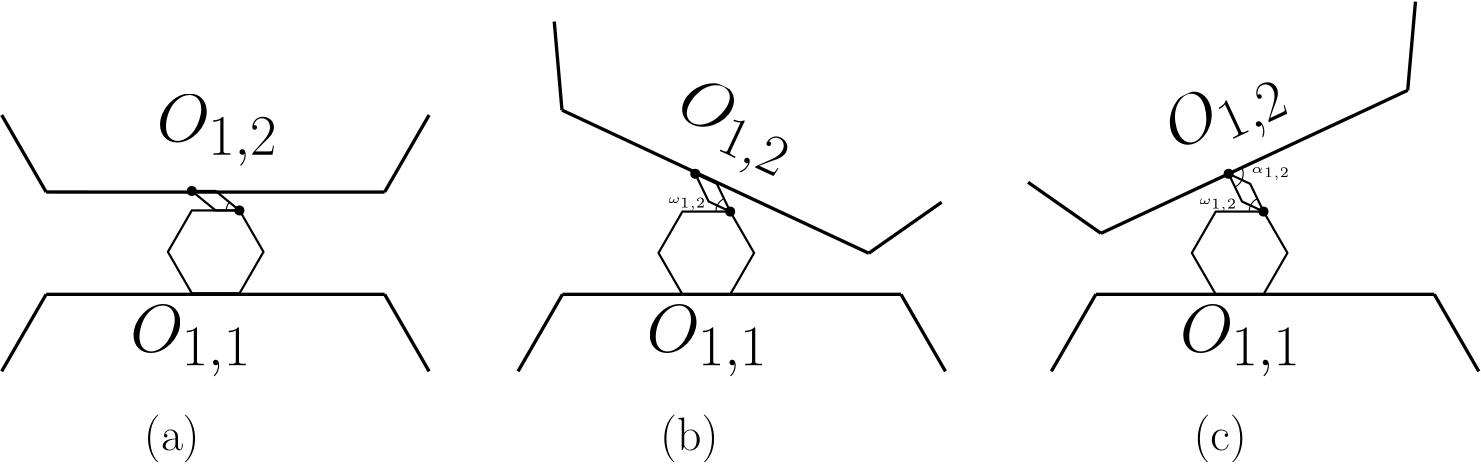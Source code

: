 <?xml version="1.0"?>
<!DOCTYPE ipe SYSTEM "ipe.dtd">
<ipe version="70107" creator="Ipe 7.2.2">
<info created="D:20160709162510" modified="D:20160718202149"/>
<ipestyle name="basic">
<symbol name="arrow/arc(spx)">
<path stroke="sym-stroke" fill="sym-stroke" pen="sym-pen">
0 0 m
-1 0.333 l
-1 -0.333 l
h
</path>
</symbol>
<symbol name="arrow/farc(spx)">
<path stroke="sym-stroke" fill="white" pen="sym-pen">
0 0 m
-1 0.333 l
-1 -0.333 l
h
</path>
</symbol>
<symbol name="arrow/ptarc(spx)">
<path stroke="sym-stroke" fill="sym-stroke" pen="sym-pen">
0 0 m
-1 0.333 l
-0.8 0 l
-1 -0.333 l
h
</path>
</symbol>
<symbol name="arrow/fptarc(spx)">
<path stroke="sym-stroke" fill="white" pen="sym-pen">
0 0 m
-1 0.333 l
-0.8 0 l
-1 -0.333 l
h
</path>
</symbol>
<symbol name="mark/circle(sx)" transformations="translations">
<path fill="sym-stroke">
0.6 0 0 0.6 0 0 e
0.4 0 0 0.4 0 0 e
</path>
</symbol>
<symbol name="mark/disk(sx)" transformations="translations">
<path fill="sym-stroke">
0.6 0 0 0.6 0 0 e
</path>
</symbol>
<symbol name="mark/fdisk(sfx)" transformations="translations">
<group>
<path fill="sym-fill">
0.5 0 0 0.5 0 0 e
</path>
<path fill="sym-stroke" fillrule="eofill">
0.6 0 0 0.6 0 0 e
0.4 0 0 0.4 0 0 e
</path>
</group>
</symbol>
<symbol name="mark/box(sx)" transformations="translations">
<path fill="sym-stroke" fillrule="eofill">
-0.6 -0.6 m
0.6 -0.6 l
0.6 0.6 l
-0.6 0.6 l
h
-0.4 -0.4 m
0.4 -0.4 l
0.4 0.4 l
-0.4 0.4 l
h
</path>
</symbol>
<symbol name="mark/square(sx)" transformations="translations">
<path fill="sym-stroke">
-0.6 -0.6 m
0.6 -0.6 l
0.6 0.6 l
-0.6 0.6 l
h
</path>
</symbol>
<symbol name="mark/fsquare(sfx)" transformations="translations">
<group>
<path fill="sym-fill">
-0.5 -0.5 m
0.5 -0.5 l
0.5 0.5 l
-0.5 0.5 l
h
</path>
<path fill="sym-stroke" fillrule="eofill">
-0.6 -0.6 m
0.6 -0.6 l
0.6 0.6 l
-0.6 0.6 l
h
-0.4 -0.4 m
0.4 -0.4 l
0.4 0.4 l
-0.4 0.4 l
h
</path>
</group>
</symbol>
<symbol name="mark/cross(sx)" transformations="translations">
<group>
<path fill="sym-stroke">
-0.43 -0.57 m
0.57 0.43 l
0.43 0.57 l
-0.57 -0.43 l
h
</path>
<path fill="sym-stroke">
-0.43 0.57 m
0.57 -0.43 l
0.43 -0.57 l
-0.57 0.43 l
h
</path>
</group>
</symbol>
<symbol name="arrow/fnormal(spx)">
<path stroke="sym-stroke" fill="white" pen="sym-pen">
0 0 m
-1 0.333 l
-1 -0.333 l
h
</path>
</symbol>
<symbol name="arrow/pointed(spx)">
<path stroke="sym-stroke" fill="sym-stroke" pen="sym-pen">
0 0 m
-1 0.333 l
-0.8 0 l
-1 -0.333 l
h
</path>
</symbol>
<symbol name="arrow/fpointed(spx)">
<path stroke="sym-stroke" fill="white" pen="sym-pen">
0 0 m
-1 0.333 l
-0.8 0 l
-1 -0.333 l
h
</path>
</symbol>
<symbol name="arrow/linear(spx)">
<path stroke="sym-stroke" pen="sym-pen">
-1 0.333 m
0 0 l
-1 -0.333 l
</path>
</symbol>
<symbol name="arrow/fdouble(spx)">
<path stroke="sym-stroke" fill="white" pen="sym-pen">
0 0 m
-1 0.333 l
-1 -0.333 l
h
-1 0 m
-2 0.333 l
-2 -0.333 l
h
</path>
</symbol>
<symbol name="arrow/double(spx)">
<path stroke="sym-stroke" fill="sym-stroke" pen="sym-pen">
0 0 m
-1 0.333 l
-1 -0.333 l
h
-1 0 m
-2 0.333 l
-2 -0.333 l
h
</path>
</symbol>
<pen name="heavier" value="0.8"/>
<pen name="fat" value="1.2"/>
<pen name="ultrafat" value="2"/>
<symbolsize name="large" value="5"/>
<symbolsize name="small" value="2"/>
<symbolsize name="tiny" value="1.1"/>
<arrowsize name="large" value="10"/>
<arrowsize name="small" value="5"/>
<arrowsize name="tiny" value="3"/>
<color name="red" value="1 0 0"/>
<color name="green" value="0 1 0"/>
<color name="blue" value="0 0 1"/>
<color name="yellow" value="1 1 0"/>
<color name="orange" value="1 0.647 0"/>
<color name="gold" value="1 0.843 0"/>
<color name="purple" value="0.627 0.125 0.941"/>
<color name="gray" value="0.745"/>
<color name="brown" value="0.647 0.165 0.165"/>
<color name="navy" value="0 0 0.502"/>
<color name="pink" value="1 0.753 0.796"/>
<color name="seagreen" value="0.18 0.545 0.341"/>
<color name="turquoise" value="0.251 0.878 0.816"/>
<color name="violet" value="0.933 0.51 0.933"/>
<color name="darkblue" value="0 0 0.545"/>
<color name="darkcyan" value="0 0.545 0.545"/>
<color name="darkgray" value="0.663"/>
<color name="darkgreen" value="0 0.392 0"/>
<color name="darkmagenta" value="0.545 0 0.545"/>
<color name="darkorange" value="1 0.549 0"/>
<color name="darkred" value="0.545 0 0"/>
<color name="lightblue" value="0.678 0.847 0.902"/>
<color name="lightcyan" value="0.878 1 1"/>
<color name="lightgray" value="0.827"/>
<color name="lightgreen" value="0.565 0.933 0.565"/>
<color name="lightyellow" value="1 1 0.878"/>
<dashstyle name="dashed" value="[4] 0"/>
<dashstyle name="dotted" value="[1 3] 0"/>
<dashstyle name="dash dotted" value="[4 2 1 2] 0"/>
<dashstyle name="dash dot dotted" value="[4 2 1 2 1 2] 0"/>
<textsize name="large" value="\large"/>
<textsize name="Large" value="\Large"/>
<textsize name="LARGE" value="\LARGE"/>
<textsize name="huge" value="\huge"/>
<textsize name="Huge" value="\Huge"/>
<textsize name="small" value="\small"/>
<textsize name="footnote" value="\footnotesize"/>
<textsize name="tiny" value="\tiny"/>
<textstyle name="center" begin="\begin{center}" end="\end{center}"/>
<textstyle name="itemize" begin="\begin{itemize}" end="\end{itemize}"/>
<textstyle name="item" begin="\begin{itemize}\item{}" end="\end{itemize}"/>
<gridsize name="4 pts" value="4"/>
<gridsize name="8 pts (~3 mm)" value="8"/>
<gridsize name="16 pts (~6 mm)" value="16"/>
<gridsize name="32 pts (~12 mm)" value="32"/>
<gridsize name="10 pts (~3.5 mm)" value="10"/>
<gridsize name="20 pts (~7 mm)" value="20"/>
<gridsize name="14 pts (~5 mm)" value="14"/>
<gridsize name="28 pts (~10 mm)" value="28"/>
<gridsize name="56 pts (~20 mm)" value="56"/>
<anglesize name="90 deg" value="90"/>
<anglesize name="60 deg" value="60"/>
<anglesize name="45 deg" value="45"/>
<anglesize name="30 deg" value="30"/>
<anglesize name="22.5 deg" value="22.5"/>
<opacity name="10%" value="0.1"/>
<opacity name="30%" value="0.3"/>
<opacity name="50%" value="0.5"/>
<opacity name="75%" value="0.75"/>
<tiling name="falling" angle="-60" step="4" width="1"/>
<tiling name="rising" angle="30" step="4" width="1"/>
</ipestyle>
<ipestyle name="bigpaper">
<layout paper="10000 6000" origin="0 0" frame="10000 6000"/>
<titlestyle pos="10 10" size="LARGE" color="title"  valign="baseline"/>
</ipestyle>
<page>
<layer name="alpha"/>
<view layers="alpha" active="alpha"/>
<path layer="alpha" matrix="0.141213 0 0 0.141213 4718.08 2809.22" stroke="black" pen="heavier">
5369.85 3072 m
5308.93 3177.53 l
5187.07 3177.53 l
5126.15 3072 l
5187.07 2966.47 l
5308.93 2966.47 l
h
</path>
<path matrix="1 0 0 1 1508.27 50.59" stroke="black" pen="heavier">
3942.29 3214.35 m
3950.87 3207.34 l
3959.43 3207.34 l
3950.87 3214.35 l
3942.29 3214.35 l
</path>
<use matrix="1 0 0 1 1508.27 50.59" name="mark/disk(sx)" pos="3942.29 3214.35" size="normal" stroke="black"/>
<use matrix="1 0 0 1 1508.21 50.59" name="mark/disk(sx)" pos="3959.49 3207.34" size="normal" stroke="black"/>
<text matrix="1 0 0 1 1500.57 150.208" transformations="translations" pos="3927.84 3056.81" stroke="black" type="label" width="43.619" height="16.927" depth="8.81" valign="baseline" size="Huge">$O_{1,1}$</text>
<text matrix="1 0 0 1 1510.07 225.925" transformations="translations" pos="3927.84 3056.81" stroke="black" type="label" width="43.619" height="16.927" depth="8.81" valign="baseline" size="Huge">$O_{1,2}$</text>
<text matrix="1 0 0 1 313.268 195.54" transformations="translations" pos="5120 2976" stroke="black" type="label" width="20.088" height="12.896" depth="4.29" valign="baseline" size="LARGE">(a)</text>
<path matrix="1 0 0 1 316.91 2.2" stroke="black" pen="fat">
5081.22 3262.36 m
5065.21 3290.09 l
</path>
<path matrix="1 0 0 1 454.78 -62.36" stroke="black" pen="fat">
5081.22 3262.36 m
5065.21 3290.09 l
</path>
<path matrix="0.5 -0.866025 0.866025 0.5 16.223 5969.29" stroke="black" pen="fat">
5081.22 3262.36 m
5065.21 3290.09 l
</path>
<path matrix="0.5 -0.866025 0.866025 0.5 154.093 6033.84" stroke="black" pen="fat">
5081.22 3262.36 m
5065.21 3290.09 l
</path>
<path matrix="1 0 0 1 316.91 2.2" stroke="black" pen="fat">
5081.22 3262.36 m
5203.08 3262.35 l
</path>
<path matrix="1 0 0 1 316.91 2.2" stroke="black" pen="fat">
5081.22 3225.53 m
5203.08 3225.53 l
</path>
<path matrix="0.141213 0 0 0.141213 4894.7 2808.82" stroke="black" pen="heavier">
5369.85 3072 m
5308.93 3177.53 l
5187.07 3177.53 l
5126.15 3072 l
5187.07 2966.47 l
5308.93 2966.47 l
h
</path>
<path matrix="0.906308 -0.422618 0.422618 0.906308 700.449 2024.02" stroke="black" pen="heavier">
3942.29 3214.35 m
3950.87 3207.34 l
3959.43 3207.34 l
3950.87 3214.35 l
3942.29 3214.35 l
</path>
<use matrix="1 0 0 1 1689.53 56.779" name="mark/disk(sx)" pos="3942.29 3214.35" size="normal" stroke="black"/>
<use matrix="1 0 0 1 1684.89 50.1891" name="mark/disk(sx)" pos="3959.49 3207.34" size="normal" stroke="black"/>
<text matrix="1 0 0 1 1686.45 150.202" transformations="translations" pos="3927.84 3056.81" stroke="black" type="label" width="43.619" height="16.927" depth="8.81" valign="baseline" size="Huge">$O_{1,1}$</text>
<text matrix="0.906308 -0.422618 0.422618 0.906308 772.424 2181.89" transformations="rigid" pos="3927.84 3056.81" stroke="black" type="label" width="43.619" height="16.927" depth="8.81" valign="baseline" size="Huge">$O_{1,2}$</text>
<text matrix="1 0 0 1 499.15 195.534" transformations="translations" pos="5120 2976" stroke="black" type="label" width="20.988" height="12.896" depth="4.29" valign="baseline" size="LARGE">(b)</text>
<path matrix="0.906308 -0.422618 0.422618 0.906308 -400.045 2484.75" stroke="black" pen="fat">
5081.22 3262.36 m
5065.21 3290.09 l
</path>
<path matrix="1 0 0 1 640.662 -62.3664" stroke="black" pen="fat">
5081.22 3262.36 m
5065.21 3290.09 l
</path>
<path matrix="0.5 -0.866025 0.866025 0.5 202.105 5969.28" stroke="black" pen="fat">
5081.22 3262.36 m
5065.21 3290.09 l
</path>
<path matrix="0.0871559 -0.996194 0.996194 0.0871559 2001.47 8020.08" stroke="black" pen="fat">
5081.22 3262.36 m
5065.21 3290.09 l
</path>
<path matrix="0.906308 -0.422618 0.422618 0.906308 -400.045 2484.75" stroke="black" pen="fat">
5081.22 3262.36 m
5203.08 3262.35 l
</path>
<path matrix="1 0 0 1 502.792 2.19355" stroke="black" pen="fat">
5081.22 3225.53 m
5203.08 3225.53 l
</path>
<path matrix="1 0 0 1 326.369 2.40802" stroke="black">
5136.58 3255.34 m
5.01919 0 0 -5.01919 5141.6 3255.34 5137.69 3258.48 a
</path>
<path matrix="1 0 0 1 18.2914 -0.384534" stroke="black">
5620.94 3257.92 m
5.14867 0 0 -5.14867 5626.09 3257.91 5623.87 3262.56 a
</path>
<path matrix="0.141213 0 0 0.141213 5086.7 2808.82" stroke="black" pen="heavier">
5369.85 3072 m
5308.93 3177.53 l
5187.07 3177.53 l
5126.15 3072 l
5187.07 2966.47 l
5308.93 2966.47 l
h
</path>
<path matrix="0.906308 -0.422618 0.422618 0.906308 892.449 2024.02" stroke="black" pen="heavier">
3942.29 3214.35 m
3950.87 3207.34 l
3959.43 3207.34 l
3950.87 3214.35 l
3942.29 3214.35 l
</path>
<use matrix="1 0 0 1 1881.53 56.779" name="mark/disk(sx)" pos="3942.29 3214.35" size="normal" stroke="black"/>
<use matrix="1 0 0 1 1876.89 50.1891" name="mark/disk(sx)" pos="3959.49 3207.34" size="normal" stroke="black"/>
<text matrix="1 0 0 1 1878.45 150.202" transformations="translations" pos="3927.84 3056.81" stroke="black" type="label" width="43.619" height="16.927" depth="8.81" valign="baseline" size="Huge">$O_{1,1}$</text>
<text matrix="0.906308 0.422619 -0.422619 0.906308 3537.09 -1150.93" transformations="rigid" pos="3927.84 3056.81" stroke="black" type="label" width="43.619" height="16.927" depth="8.81" valign="baseline" size="Huge">$O_{1,2}$</text>
<text matrix="1 0 0 1 691.15 195.534" transformations="translations" pos="5120 2976" stroke="black" type="label" width="19.189" height="12.896" depth="4.29" valign="baseline" size="LARGE">(c)</text>
<path matrix="0.906308 0.422619 -0.422619 0.906308 2551.43 -1854.42" stroke="black" pen="fat">
5081.22 3262.36 m
5065.21 3290.09 l
</path>
<path matrix="1 0 0 1 832.662 -62.3664" stroke="black" pen="fat">
5081.22 3262.36 m
5065.21 3290.09 l
</path>
<path matrix="0.5 -0.866025 0.866025 0.5 394.105 5969.28" stroke="black" pen="fat">
5081.22 3262.36 m
5065.21 3290.09 l
</path>
<path matrix="0.819152 -0.573576 0.573576 0.819152 -145.21 3543.29" stroke="black" pen="fat">
5081.22 3262.36 m
5065.21 3290.09 l
</path>
<path matrix="0.906308 0.422619 -0.422619 0.906308 2551.43 -1854.42" stroke="black" pen="fat">
5081.22 3262.36 m
5203.08 3262.35 l
</path>
<path matrix="1 0 0 1 694.792 2.19355" stroke="black" pen="fat">
5081.22 3225.53 m
5203.08 3225.53 l
</path>
<path matrix="1 0 0 1 210.291 -0.384534" stroke="black">
5620.94 3257.92 m
5.14867 0 0 -5.14867 5626.09 3257.91 5623.87 3262.56 a
</path>
<path stroke="black">
5828.59 3273.35 m
5.26475 0 0 -5.26475 5823.82 3271.13 5826.11 3266.39 a
</path>
<text transformations="translations" pos="5831.94 3271.41" stroke="black" type="label" width="14.111" height="2.148" depth="2.46" valign="baseline" size="tiny">$\alpha_{1,2}$</text>
<text matrix="1 0 0 1 -18.8965 -11.302" transformations="translations" pos="5831.94 3271.41" stroke="black" type="label" width="13.977" height="2.148" depth="2.46" valign="baseline" size="tiny">$\omega_{1,2}$</text>
<text matrix="1 0 0 1 -210.015 -10.9337" transformations="translations" pos="5831.94 3271.41" stroke="black" type="label" width="13.977" height="2.148" depth="2.46" valign="baseline" size="tiny">$\omega_{1,2}$</text>
</page>
</ipe>
